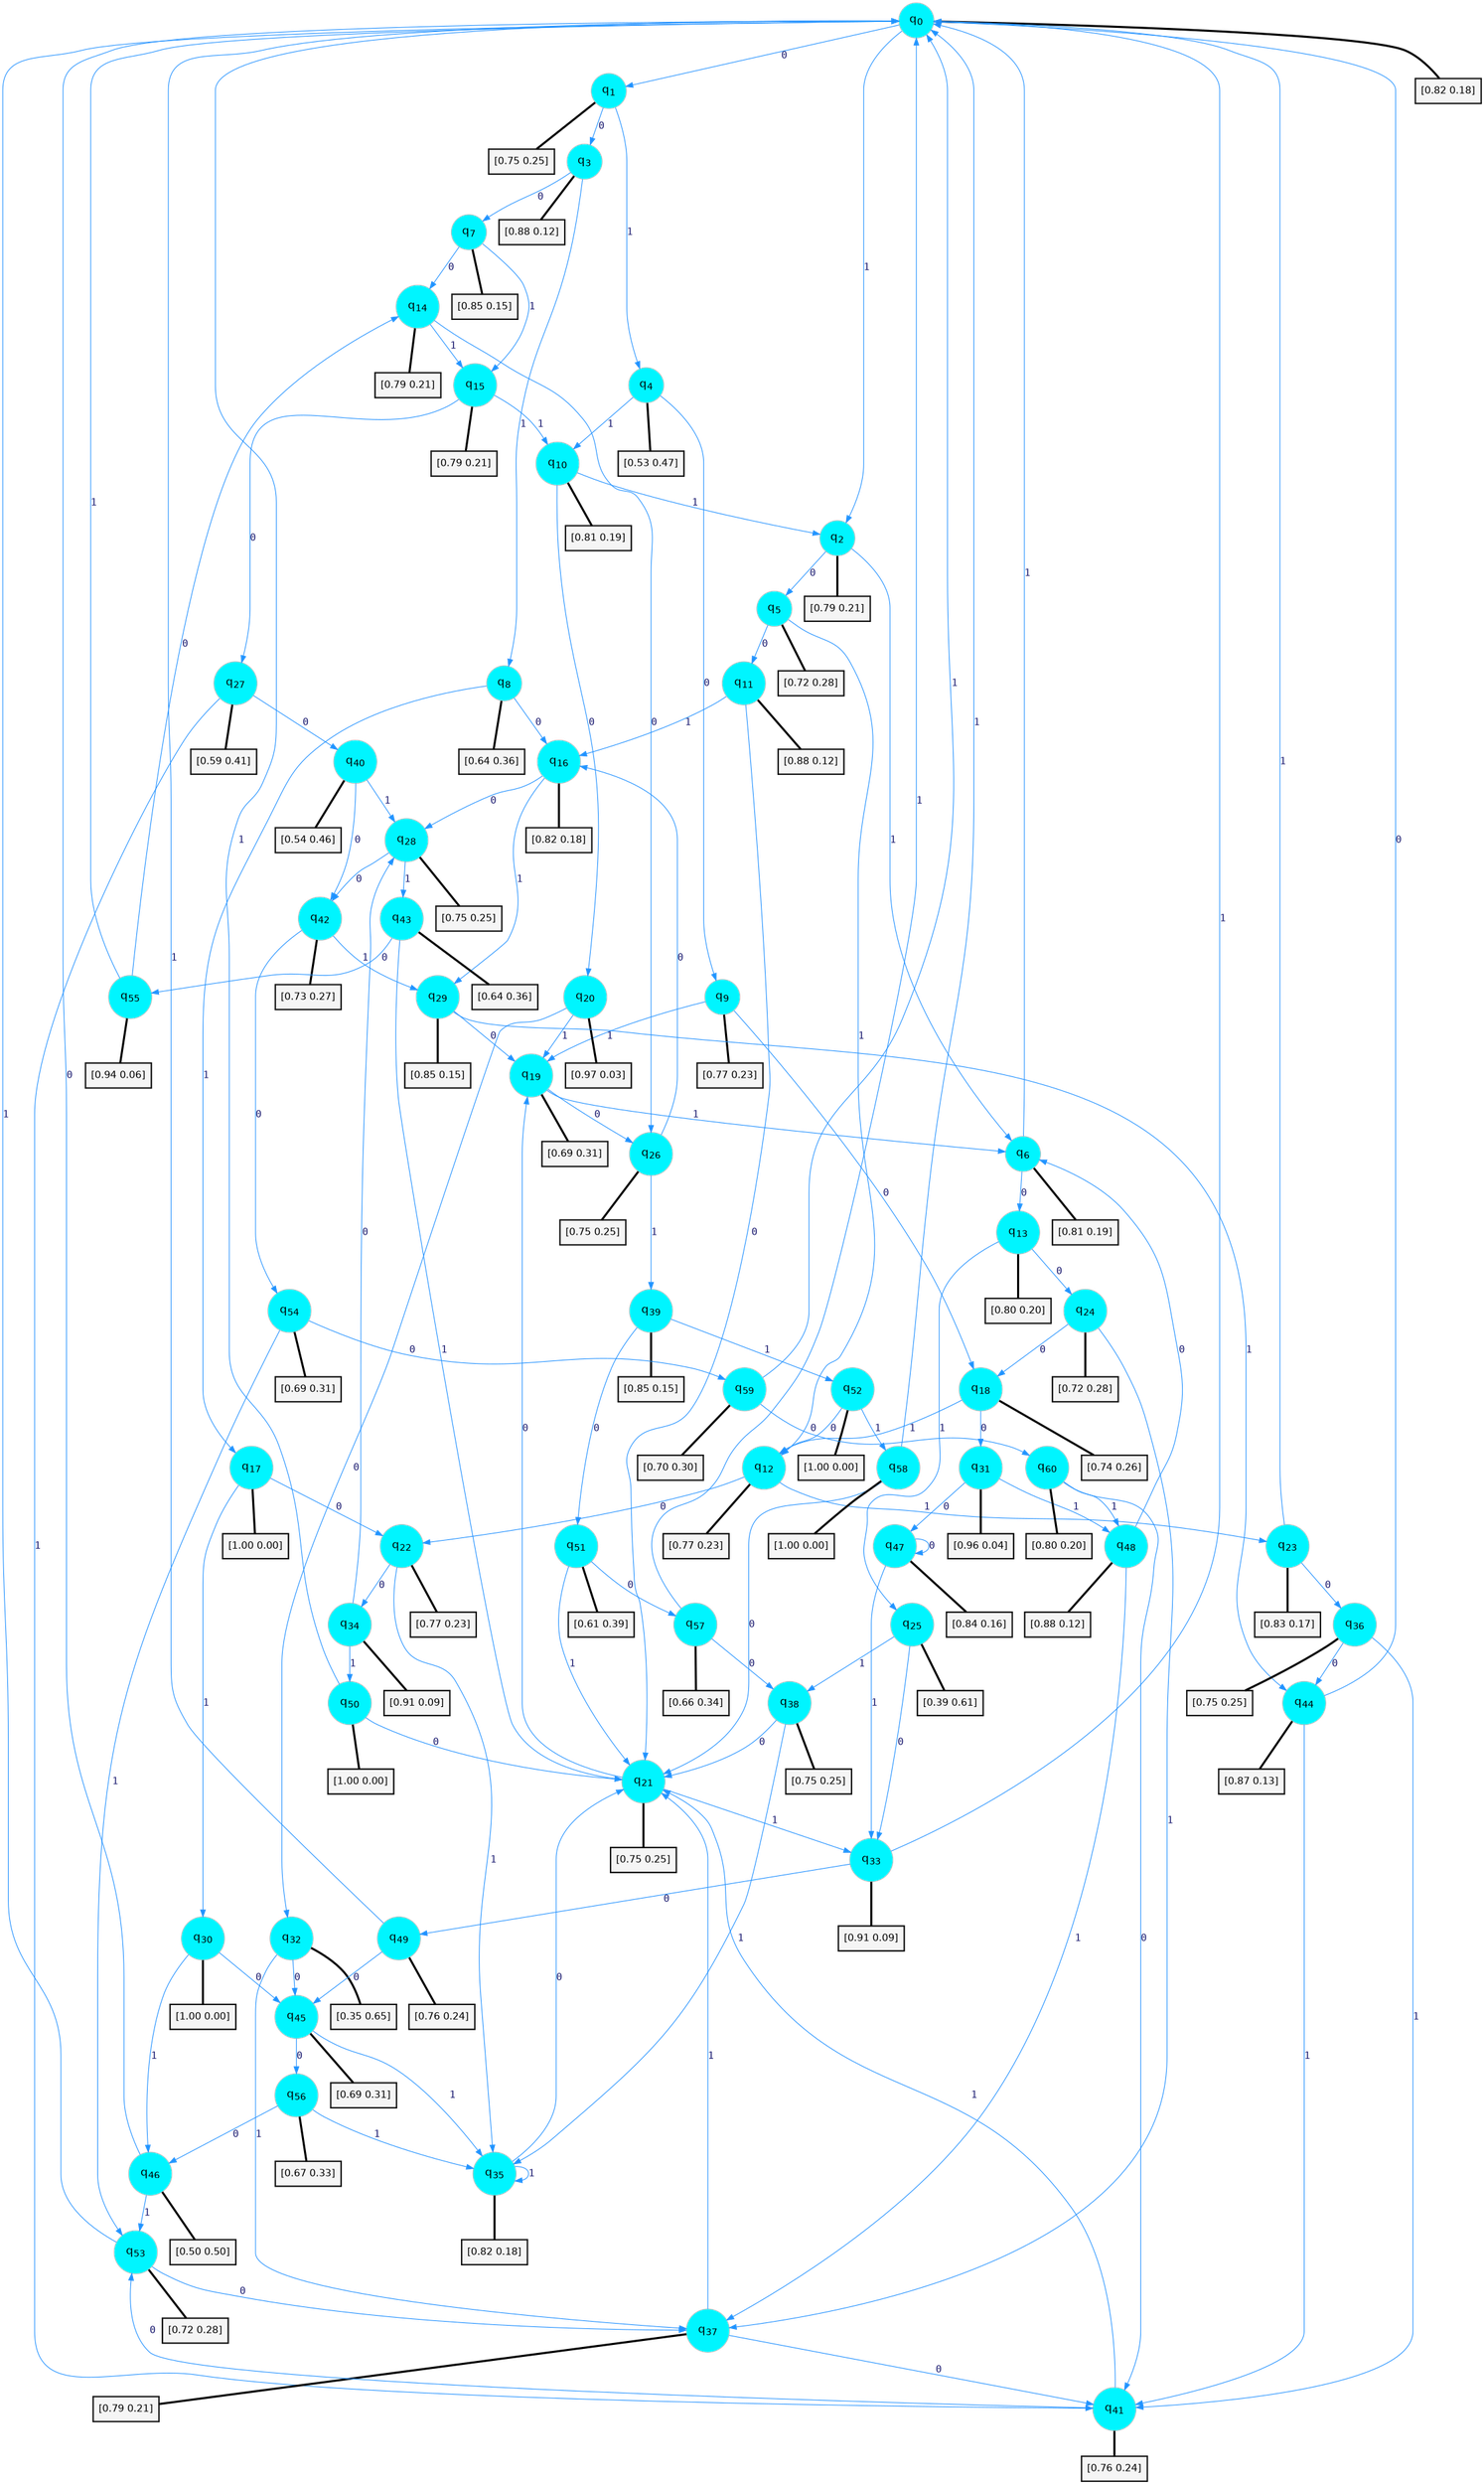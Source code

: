 digraph G {
graph [
bgcolor=transparent, dpi=300, rankdir=TD, size="40,25"];
node [
color=gray, fillcolor=turquoise1, fontcolor=black, fontname=Helvetica, fontsize=16, fontweight=bold, shape=circle, style=filled];
edge [
arrowsize=1, color=dodgerblue1, fontcolor=midnightblue, fontname=courier, fontweight=bold, penwidth=1, style=solid, weight=20];
0[label=<q<SUB>0</SUB>>];
1[label=<q<SUB>1</SUB>>];
2[label=<q<SUB>2</SUB>>];
3[label=<q<SUB>3</SUB>>];
4[label=<q<SUB>4</SUB>>];
5[label=<q<SUB>5</SUB>>];
6[label=<q<SUB>6</SUB>>];
7[label=<q<SUB>7</SUB>>];
8[label=<q<SUB>8</SUB>>];
9[label=<q<SUB>9</SUB>>];
10[label=<q<SUB>10</SUB>>];
11[label=<q<SUB>11</SUB>>];
12[label=<q<SUB>12</SUB>>];
13[label=<q<SUB>13</SUB>>];
14[label=<q<SUB>14</SUB>>];
15[label=<q<SUB>15</SUB>>];
16[label=<q<SUB>16</SUB>>];
17[label=<q<SUB>17</SUB>>];
18[label=<q<SUB>18</SUB>>];
19[label=<q<SUB>19</SUB>>];
20[label=<q<SUB>20</SUB>>];
21[label=<q<SUB>21</SUB>>];
22[label=<q<SUB>22</SUB>>];
23[label=<q<SUB>23</SUB>>];
24[label=<q<SUB>24</SUB>>];
25[label=<q<SUB>25</SUB>>];
26[label=<q<SUB>26</SUB>>];
27[label=<q<SUB>27</SUB>>];
28[label=<q<SUB>28</SUB>>];
29[label=<q<SUB>29</SUB>>];
30[label=<q<SUB>30</SUB>>];
31[label=<q<SUB>31</SUB>>];
32[label=<q<SUB>32</SUB>>];
33[label=<q<SUB>33</SUB>>];
34[label=<q<SUB>34</SUB>>];
35[label=<q<SUB>35</SUB>>];
36[label=<q<SUB>36</SUB>>];
37[label=<q<SUB>37</SUB>>];
38[label=<q<SUB>38</SUB>>];
39[label=<q<SUB>39</SUB>>];
40[label=<q<SUB>40</SUB>>];
41[label=<q<SUB>41</SUB>>];
42[label=<q<SUB>42</SUB>>];
43[label=<q<SUB>43</SUB>>];
44[label=<q<SUB>44</SUB>>];
45[label=<q<SUB>45</SUB>>];
46[label=<q<SUB>46</SUB>>];
47[label=<q<SUB>47</SUB>>];
48[label=<q<SUB>48</SUB>>];
49[label=<q<SUB>49</SUB>>];
50[label=<q<SUB>50</SUB>>];
51[label=<q<SUB>51</SUB>>];
52[label=<q<SUB>52</SUB>>];
53[label=<q<SUB>53</SUB>>];
54[label=<q<SUB>54</SUB>>];
55[label=<q<SUB>55</SUB>>];
56[label=<q<SUB>56</SUB>>];
57[label=<q<SUB>57</SUB>>];
58[label=<q<SUB>58</SUB>>];
59[label=<q<SUB>59</SUB>>];
60[label=<q<SUB>60</SUB>>];
61[label="[0.82 0.18]", shape=box,fontcolor=black, fontname=Helvetica, fontsize=14, penwidth=2, fillcolor=whitesmoke,color=black];
62[label="[0.75 0.25]", shape=box,fontcolor=black, fontname=Helvetica, fontsize=14, penwidth=2, fillcolor=whitesmoke,color=black];
63[label="[0.79 0.21]", shape=box,fontcolor=black, fontname=Helvetica, fontsize=14, penwidth=2, fillcolor=whitesmoke,color=black];
64[label="[0.88 0.12]", shape=box,fontcolor=black, fontname=Helvetica, fontsize=14, penwidth=2, fillcolor=whitesmoke,color=black];
65[label="[0.53 0.47]", shape=box,fontcolor=black, fontname=Helvetica, fontsize=14, penwidth=2, fillcolor=whitesmoke,color=black];
66[label="[0.72 0.28]", shape=box,fontcolor=black, fontname=Helvetica, fontsize=14, penwidth=2, fillcolor=whitesmoke,color=black];
67[label="[0.81 0.19]", shape=box,fontcolor=black, fontname=Helvetica, fontsize=14, penwidth=2, fillcolor=whitesmoke,color=black];
68[label="[0.85 0.15]", shape=box,fontcolor=black, fontname=Helvetica, fontsize=14, penwidth=2, fillcolor=whitesmoke,color=black];
69[label="[0.64 0.36]", shape=box,fontcolor=black, fontname=Helvetica, fontsize=14, penwidth=2, fillcolor=whitesmoke,color=black];
70[label="[0.77 0.23]", shape=box,fontcolor=black, fontname=Helvetica, fontsize=14, penwidth=2, fillcolor=whitesmoke,color=black];
71[label="[0.81 0.19]", shape=box,fontcolor=black, fontname=Helvetica, fontsize=14, penwidth=2, fillcolor=whitesmoke,color=black];
72[label="[0.88 0.12]", shape=box,fontcolor=black, fontname=Helvetica, fontsize=14, penwidth=2, fillcolor=whitesmoke,color=black];
73[label="[0.77 0.23]", shape=box,fontcolor=black, fontname=Helvetica, fontsize=14, penwidth=2, fillcolor=whitesmoke,color=black];
74[label="[0.80 0.20]", shape=box,fontcolor=black, fontname=Helvetica, fontsize=14, penwidth=2, fillcolor=whitesmoke,color=black];
75[label="[0.79 0.21]", shape=box,fontcolor=black, fontname=Helvetica, fontsize=14, penwidth=2, fillcolor=whitesmoke,color=black];
76[label="[0.79 0.21]", shape=box,fontcolor=black, fontname=Helvetica, fontsize=14, penwidth=2, fillcolor=whitesmoke,color=black];
77[label="[0.82 0.18]", shape=box,fontcolor=black, fontname=Helvetica, fontsize=14, penwidth=2, fillcolor=whitesmoke,color=black];
78[label="[1.00 0.00]", shape=box,fontcolor=black, fontname=Helvetica, fontsize=14, penwidth=2, fillcolor=whitesmoke,color=black];
79[label="[0.74 0.26]", shape=box,fontcolor=black, fontname=Helvetica, fontsize=14, penwidth=2, fillcolor=whitesmoke,color=black];
80[label="[0.69 0.31]", shape=box,fontcolor=black, fontname=Helvetica, fontsize=14, penwidth=2, fillcolor=whitesmoke,color=black];
81[label="[0.97 0.03]", shape=box,fontcolor=black, fontname=Helvetica, fontsize=14, penwidth=2, fillcolor=whitesmoke,color=black];
82[label="[0.75 0.25]", shape=box,fontcolor=black, fontname=Helvetica, fontsize=14, penwidth=2, fillcolor=whitesmoke,color=black];
83[label="[0.77 0.23]", shape=box,fontcolor=black, fontname=Helvetica, fontsize=14, penwidth=2, fillcolor=whitesmoke,color=black];
84[label="[0.83 0.17]", shape=box,fontcolor=black, fontname=Helvetica, fontsize=14, penwidth=2, fillcolor=whitesmoke,color=black];
85[label="[0.72 0.28]", shape=box,fontcolor=black, fontname=Helvetica, fontsize=14, penwidth=2, fillcolor=whitesmoke,color=black];
86[label="[0.39 0.61]", shape=box,fontcolor=black, fontname=Helvetica, fontsize=14, penwidth=2, fillcolor=whitesmoke,color=black];
87[label="[0.75 0.25]", shape=box,fontcolor=black, fontname=Helvetica, fontsize=14, penwidth=2, fillcolor=whitesmoke,color=black];
88[label="[0.59 0.41]", shape=box,fontcolor=black, fontname=Helvetica, fontsize=14, penwidth=2, fillcolor=whitesmoke,color=black];
89[label="[0.75 0.25]", shape=box,fontcolor=black, fontname=Helvetica, fontsize=14, penwidth=2, fillcolor=whitesmoke,color=black];
90[label="[0.85 0.15]", shape=box,fontcolor=black, fontname=Helvetica, fontsize=14, penwidth=2, fillcolor=whitesmoke,color=black];
91[label="[1.00 0.00]", shape=box,fontcolor=black, fontname=Helvetica, fontsize=14, penwidth=2, fillcolor=whitesmoke,color=black];
92[label="[0.96 0.04]", shape=box,fontcolor=black, fontname=Helvetica, fontsize=14, penwidth=2, fillcolor=whitesmoke,color=black];
93[label="[0.35 0.65]", shape=box,fontcolor=black, fontname=Helvetica, fontsize=14, penwidth=2, fillcolor=whitesmoke,color=black];
94[label="[0.91 0.09]", shape=box,fontcolor=black, fontname=Helvetica, fontsize=14, penwidth=2, fillcolor=whitesmoke,color=black];
95[label="[0.91 0.09]", shape=box,fontcolor=black, fontname=Helvetica, fontsize=14, penwidth=2, fillcolor=whitesmoke,color=black];
96[label="[0.82 0.18]", shape=box,fontcolor=black, fontname=Helvetica, fontsize=14, penwidth=2, fillcolor=whitesmoke,color=black];
97[label="[0.75 0.25]", shape=box,fontcolor=black, fontname=Helvetica, fontsize=14, penwidth=2, fillcolor=whitesmoke,color=black];
98[label="[0.79 0.21]", shape=box,fontcolor=black, fontname=Helvetica, fontsize=14, penwidth=2, fillcolor=whitesmoke,color=black];
99[label="[0.75 0.25]", shape=box,fontcolor=black, fontname=Helvetica, fontsize=14, penwidth=2, fillcolor=whitesmoke,color=black];
100[label="[0.85 0.15]", shape=box,fontcolor=black, fontname=Helvetica, fontsize=14, penwidth=2, fillcolor=whitesmoke,color=black];
101[label="[0.54 0.46]", shape=box,fontcolor=black, fontname=Helvetica, fontsize=14, penwidth=2, fillcolor=whitesmoke,color=black];
102[label="[0.76 0.24]", shape=box,fontcolor=black, fontname=Helvetica, fontsize=14, penwidth=2, fillcolor=whitesmoke,color=black];
103[label="[0.73 0.27]", shape=box,fontcolor=black, fontname=Helvetica, fontsize=14, penwidth=2, fillcolor=whitesmoke,color=black];
104[label="[0.64 0.36]", shape=box,fontcolor=black, fontname=Helvetica, fontsize=14, penwidth=2, fillcolor=whitesmoke,color=black];
105[label="[0.87 0.13]", shape=box,fontcolor=black, fontname=Helvetica, fontsize=14, penwidth=2, fillcolor=whitesmoke,color=black];
106[label="[0.69 0.31]", shape=box,fontcolor=black, fontname=Helvetica, fontsize=14, penwidth=2, fillcolor=whitesmoke,color=black];
107[label="[0.50 0.50]", shape=box,fontcolor=black, fontname=Helvetica, fontsize=14, penwidth=2, fillcolor=whitesmoke,color=black];
108[label="[0.84 0.16]", shape=box,fontcolor=black, fontname=Helvetica, fontsize=14, penwidth=2, fillcolor=whitesmoke,color=black];
109[label="[0.88 0.12]", shape=box,fontcolor=black, fontname=Helvetica, fontsize=14, penwidth=2, fillcolor=whitesmoke,color=black];
110[label="[0.76 0.24]", shape=box,fontcolor=black, fontname=Helvetica, fontsize=14, penwidth=2, fillcolor=whitesmoke,color=black];
111[label="[1.00 0.00]", shape=box,fontcolor=black, fontname=Helvetica, fontsize=14, penwidth=2, fillcolor=whitesmoke,color=black];
112[label="[0.61 0.39]", shape=box,fontcolor=black, fontname=Helvetica, fontsize=14, penwidth=2, fillcolor=whitesmoke,color=black];
113[label="[1.00 0.00]", shape=box,fontcolor=black, fontname=Helvetica, fontsize=14, penwidth=2, fillcolor=whitesmoke,color=black];
114[label="[0.72 0.28]", shape=box,fontcolor=black, fontname=Helvetica, fontsize=14, penwidth=2, fillcolor=whitesmoke,color=black];
115[label="[0.69 0.31]", shape=box,fontcolor=black, fontname=Helvetica, fontsize=14, penwidth=2, fillcolor=whitesmoke,color=black];
116[label="[0.94 0.06]", shape=box,fontcolor=black, fontname=Helvetica, fontsize=14, penwidth=2, fillcolor=whitesmoke,color=black];
117[label="[0.67 0.33]", shape=box,fontcolor=black, fontname=Helvetica, fontsize=14, penwidth=2, fillcolor=whitesmoke,color=black];
118[label="[0.66 0.34]", shape=box,fontcolor=black, fontname=Helvetica, fontsize=14, penwidth=2, fillcolor=whitesmoke,color=black];
119[label="[1.00 0.00]", shape=box,fontcolor=black, fontname=Helvetica, fontsize=14, penwidth=2, fillcolor=whitesmoke,color=black];
120[label="[0.70 0.30]", shape=box,fontcolor=black, fontname=Helvetica, fontsize=14, penwidth=2, fillcolor=whitesmoke,color=black];
121[label="[0.80 0.20]", shape=box,fontcolor=black, fontname=Helvetica, fontsize=14, penwidth=2, fillcolor=whitesmoke,color=black];
0->1 [label=0];
0->2 [label=1];
0->61 [arrowhead=none, penwidth=3,color=black];
1->3 [label=0];
1->4 [label=1];
1->62 [arrowhead=none, penwidth=3,color=black];
2->5 [label=0];
2->6 [label=1];
2->63 [arrowhead=none, penwidth=3,color=black];
3->7 [label=0];
3->8 [label=1];
3->64 [arrowhead=none, penwidth=3,color=black];
4->9 [label=0];
4->10 [label=1];
4->65 [arrowhead=none, penwidth=3,color=black];
5->11 [label=0];
5->12 [label=1];
5->66 [arrowhead=none, penwidth=3,color=black];
6->13 [label=0];
6->0 [label=1];
6->67 [arrowhead=none, penwidth=3,color=black];
7->14 [label=0];
7->15 [label=1];
7->68 [arrowhead=none, penwidth=3,color=black];
8->16 [label=0];
8->17 [label=1];
8->69 [arrowhead=none, penwidth=3,color=black];
9->18 [label=0];
9->19 [label=1];
9->70 [arrowhead=none, penwidth=3,color=black];
10->20 [label=0];
10->2 [label=1];
10->71 [arrowhead=none, penwidth=3,color=black];
11->21 [label=0];
11->16 [label=1];
11->72 [arrowhead=none, penwidth=3,color=black];
12->22 [label=0];
12->23 [label=1];
12->73 [arrowhead=none, penwidth=3,color=black];
13->24 [label=0];
13->25 [label=1];
13->74 [arrowhead=none, penwidth=3,color=black];
14->26 [label=0];
14->15 [label=1];
14->75 [arrowhead=none, penwidth=3,color=black];
15->27 [label=0];
15->10 [label=1];
15->76 [arrowhead=none, penwidth=3,color=black];
16->28 [label=0];
16->29 [label=1];
16->77 [arrowhead=none, penwidth=3,color=black];
17->22 [label=0];
17->30 [label=1];
17->78 [arrowhead=none, penwidth=3,color=black];
18->31 [label=0];
18->12 [label=1];
18->79 [arrowhead=none, penwidth=3,color=black];
19->26 [label=0];
19->6 [label=1];
19->80 [arrowhead=none, penwidth=3,color=black];
20->32 [label=0];
20->19 [label=1];
20->81 [arrowhead=none, penwidth=3,color=black];
21->19 [label=0];
21->33 [label=1];
21->82 [arrowhead=none, penwidth=3,color=black];
22->34 [label=0];
22->35 [label=1];
22->83 [arrowhead=none, penwidth=3,color=black];
23->36 [label=0];
23->0 [label=1];
23->84 [arrowhead=none, penwidth=3,color=black];
24->18 [label=0];
24->37 [label=1];
24->85 [arrowhead=none, penwidth=3,color=black];
25->33 [label=0];
25->38 [label=1];
25->86 [arrowhead=none, penwidth=3,color=black];
26->16 [label=0];
26->39 [label=1];
26->87 [arrowhead=none, penwidth=3,color=black];
27->40 [label=0];
27->41 [label=1];
27->88 [arrowhead=none, penwidth=3,color=black];
28->42 [label=0];
28->43 [label=1];
28->89 [arrowhead=none, penwidth=3,color=black];
29->19 [label=0];
29->44 [label=1];
29->90 [arrowhead=none, penwidth=3,color=black];
30->45 [label=0];
30->46 [label=1];
30->91 [arrowhead=none, penwidth=3,color=black];
31->47 [label=0];
31->48 [label=1];
31->92 [arrowhead=none, penwidth=3,color=black];
32->45 [label=0];
32->37 [label=1];
32->93 [arrowhead=none, penwidth=3,color=black];
33->49 [label=0];
33->0 [label=1];
33->94 [arrowhead=none, penwidth=3,color=black];
34->28 [label=0];
34->50 [label=1];
34->95 [arrowhead=none, penwidth=3,color=black];
35->21 [label=0];
35->35 [label=1];
35->96 [arrowhead=none, penwidth=3,color=black];
36->44 [label=0];
36->41 [label=1];
36->97 [arrowhead=none, penwidth=3,color=black];
37->41 [label=0];
37->21 [label=1];
37->98 [arrowhead=none, penwidth=3,color=black];
38->21 [label=0];
38->35 [label=1];
38->99 [arrowhead=none, penwidth=3,color=black];
39->51 [label=0];
39->52 [label=1];
39->100 [arrowhead=none, penwidth=3,color=black];
40->42 [label=0];
40->28 [label=1];
40->101 [arrowhead=none, penwidth=3,color=black];
41->53 [label=0];
41->21 [label=1];
41->102 [arrowhead=none, penwidth=3,color=black];
42->54 [label=0];
42->29 [label=1];
42->103 [arrowhead=none, penwidth=3,color=black];
43->55 [label=0];
43->21 [label=1];
43->104 [arrowhead=none, penwidth=3,color=black];
44->0 [label=0];
44->41 [label=1];
44->105 [arrowhead=none, penwidth=3,color=black];
45->56 [label=0];
45->35 [label=1];
45->106 [arrowhead=none, penwidth=3,color=black];
46->0 [label=0];
46->53 [label=1];
46->107 [arrowhead=none, penwidth=3,color=black];
47->47 [label=0];
47->33 [label=1];
47->108 [arrowhead=none, penwidth=3,color=black];
48->6 [label=0];
48->37 [label=1];
48->109 [arrowhead=none, penwidth=3,color=black];
49->45 [label=0];
49->0 [label=1];
49->110 [arrowhead=none, penwidth=3,color=black];
50->21 [label=0];
50->0 [label=1];
50->111 [arrowhead=none, penwidth=3,color=black];
51->57 [label=0];
51->21 [label=1];
51->112 [arrowhead=none, penwidth=3,color=black];
52->12 [label=0];
52->58 [label=1];
52->113 [arrowhead=none, penwidth=3,color=black];
53->37 [label=0];
53->0 [label=1];
53->114 [arrowhead=none, penwidth=3,color=black];
54->59 [label=0];
54->53 [label=1];
54->115 [arrowhead=none, penwidth=3,color=black];
55->14 [label=0];
55->0 [label=1];
55->116 [arrowhead=none, penwidth=3,color=black];
56->46 [label=0];
56->35 [label=1];
56->117 [arrowhead=none, penwidth=3,color=black];
57->38 [label=0];
57->0 [label=1];
57->118 [arrowhead=none, penwidth=3,color=black];
58->21 [label=0];
58->0 [label=1];
58->119 [arrowhead=none, penwidth=3,color=black];
59->60 [label=0];
59->0 [label=1];
59->120 [arrowhead=none, penwidth=3,color=black];
60->41 [label=0];
60->48 [label=1];
60->121 [arrowhead=none, penwidth=3,color=black];
}
